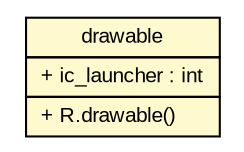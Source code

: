 #!/usr/local/bin/dot
#
# Class diagram 
# Generated by UMLGraph version R5_6_6-1-g9240c4 (http://www.umlgraph.org/)
#

digraph G {
	edge [fontname="arial",fontsize=10,labelfontname="arial",labelfontsize=10];
	node [fontname="arial",fontsize=10,shape=plaintext];
	nodesep=0.25;
	ranksep=0.5;
	// epfl.sweng.R.drawable
	c518 [label=<<table title="epfl.sweng.R.drawable" border="0" cellborder="1" cellspacing="0" cellpadding="2" port="p" bgcolor="lemonChiffon" href="./R.drawable.html">
		<tr><td><table border="0" cellspacing="0" cellpadding="1">
<tr><td align="center" balign="center"> drawable </td></tr>
		</table></td></tr>
		<tr><td><table border="0" cellspacing="0" cellpadding="1">
<tr><td align="left" balign="left"> + ic_launcher : int </td></tr>
		</table></td></tr>
		<tr><td><table border="0" cellspacing="0" cellpadding="1">
<tr><td align="left" balign="left"> + R.drawable() </td></tr>
		</table></td></tr>
		</table>>, URL="./R.drawable.html", fontname="arial", fontcolor="black", fontsize=10.0];
}

